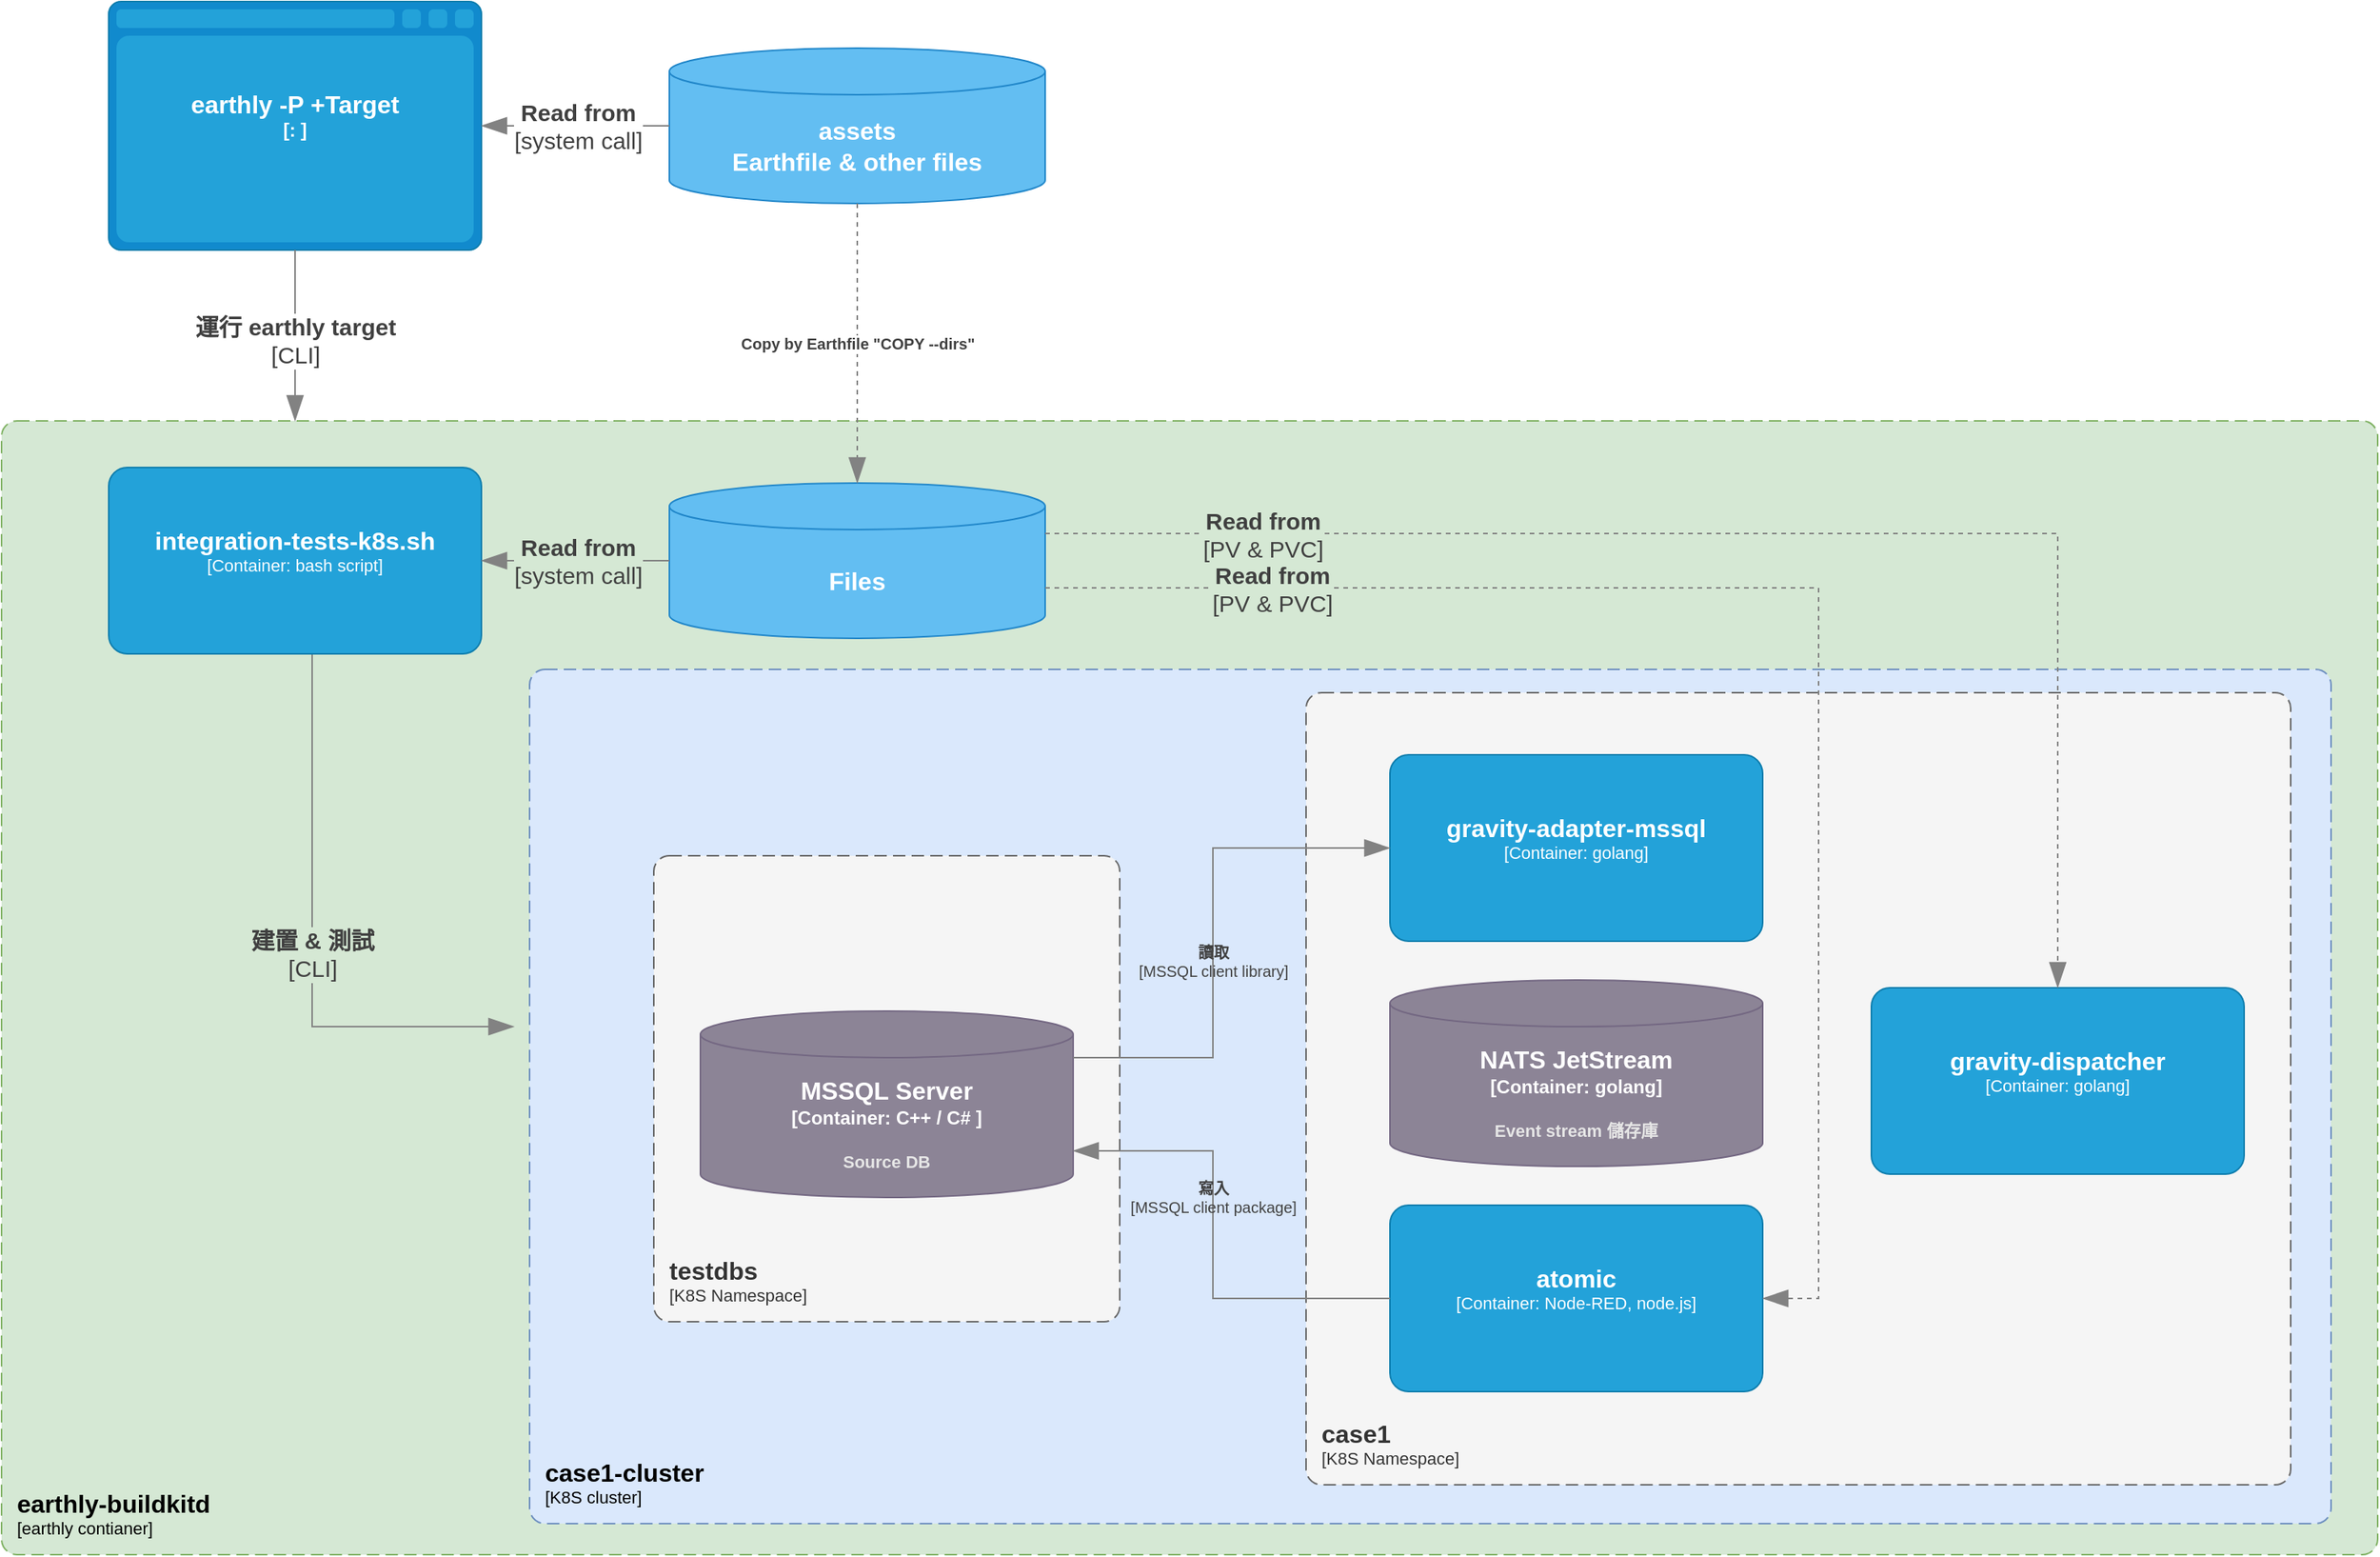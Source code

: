 <mxfile>
    <diagram id="F4i0uke9vecFrWTo_duP" name="Page-1">
        <mxGraphModel dx="1852" dy="822" grid="1" gridSize="10" guides="1" tooltips="1" connect="1" arrows="1" fold="1" page="1" pageScale="1" pageWidth="827" pageHeight="1169" background="#ffffff" math="0" shadow="0">
            <root>
                <mxCell id="0"/>
                <mxCell id="1" parent="0"/>
                <object placeholders="1" c4Name="earthly-buildkitd" c4Type="SystemScopeBoundary" c4Application="earthly contianer" label="&lt;font style=&quot;font-size: 16px&quot;&gt;&lt;b&gt;&lt;div style=&quot;text-align: left&quot;&gt;%c4Name%&lt;/div&gt;&lt;/b&gt;&lt;/font&gt;&lt;div style=&quot;text-align: left&quot;&gt;[%c4Application%]&lt;/div&gt;" id="40">
                    <mxCell style="rounded=1;fontSize=11;whiteSpace=wrap;html=1;dashed=1;arcSize=20;fillColor=#d5e8d4;strokeColor=#82b366;labelBackgroundColor=none;align=left;verticalAlign=bottom;labelBorderColor=none;spacingTop=0;spacing=10;dashPattern=8 4;metaEdit=1;rotatable=0;perimeter=rectanglePerimeter;noLabel=0;labelPadding=0;allowArrows=0;connectable=0;expand=0;recursiveResize=0;editable=1;pointerEvents=0;absoluteArcSize=1;points=[[0.25,0,0],[0.5,0,0],[0.75,0,0],[1,0.25,0],[1,0.5,0],[1,0.75,0],[0.75,1,0],[0.5,1,0],[0.25,1,0],[0,0.75,0],[0,0.5,0],[0,0.25,0]];" parent="1" vertex="1">
                        <mxGeometry x="-140" y="360" width="1530" height="730" as="geometry"/>
                    </mxCell>
                </object>
                <object placeholders="1" c4Type="earthly -P +Target" c4Container="" c4Technology="" c4Description="" label="&lt;font style=&quot;font-size: 16px&quot;&gt;&lt;b&gt;%c4Type%&lt;/font&gt;&lt;div&gt;[%c4Container%:&amp;nbsp;%c4Technology%]&lt;/div&gt;&lt;br&gt;&lt;div&gt;&lt;font style=&quot;font-size: 11px&quot;&gt;&lt;font color=&quot;#E6E6E6&quot;&gt;%c4Description%&lt;/font&gt;&lt;/div&gt;" id="60">
                    <mxCell style="shape=mxgraph.c4.webBrowserContainer;whiteSpace=wrap;html=1;boundedLbl=1;rounded=0;labelBackgroundColor=none;fillColor=#118ACD;fontSize=12;fontColor=#ffffff;align=center;strokeColor=#0E7DAD;metaEdit=1;points=[[0.5,0,0],[1,0.25,0],[1,0.5,0],[1,0.75,0],[0.5,1,0],[0,0.75,0],[0,0.5,0],[0,0.25,0]];resizable=0;" parent="1" vertex="1">
                        <mxGeometry x="-71" y="90" width="240" height="160" as="geometry"/>
                    </mxCell>
                </object>
                <object placeholders="1" c4Type="Relationship" c4Technology="CLI" c4Description="建置 &amp; 測試" label="&lt;div style=&quot;text-align: left; font-size: 15px;&quot;&gt;&lt;div style=&quot;text-align: center; font-size: 15px;&quot;&gt;&lt;b style=&quot;font-size: 15px;&quot;&gt;%c4Description%&lt;/b&gt;&lt;/div&gt;&lt;div style=&quot;text-align: center; font-size: 15px;&quot;&gt;[%c4Technology%]&lt;/div&gt;&lt;/div&gt;" id="66">
                    <mxCell style="endArrow=blockThin;html=1;fontSize=15;fontColor=#404040;strokeWidth=1;endFill=1;strokeColor=#828282;elbow=vertical;metaEdit=1;endSize=14;startSize=14;jumpStyle=arc;jumpSize=16;rounded=0;edgeStyle=orthogonalEdgeStyle;exitX=0.5;exitY=1;exitDx=0;exitDy=0;exitPerimeter=0;labelBackgroundColor=#D5E8D4;" parent="1" source="67" edge="1">
                        <mxGeometry x="0.067" width="240" relative="1" as="geometry">
                            <mxPoint x="210" y="110" as="sourcePoint"/>
                            <mxPoint x="190" y="750" as="targetPoint"/>
                            <Array as="points">
                                <mxPoint x="60" y="750"/>
                            </Array>
                            <mxPoint as="offset"/>
                        </mxGeometry>
                    </mxCell>
                </object>
                <object placeholders="1" c4Name="integration-tests-k8s.sh" c4Type="Container" c4Technology="bash script" c4Description="" label="&lt;font style=&quot;font-size: 16px&quot;&gt;&lt;b&gt;%c4Name%&lt;/b&gt;&lt;/font&gt;&lt;div&gt;[%c4Type%: %c4Technology%]&lt;/div&gt;&lt;br&gt;&lt;div&gt;&lt;font style=&quot;font-size: 11px&quot;&gt;&lt;font color=&quot;#E6E6E6&quot;&gt;%c4Description%&lt;/font&gt;&lt;/div&gt;" id="67">
                    <mxCell style="rounded=1;whiteSpace=wrap;html=1;fontSize=11;labelBackgroundColor=none;fillColor=#23A2D9;fontColor=#ffffff;align=center;arcSize=10;strokeColor=#0E7DAD;metaEdit=1;resizable=0;points=[[0.25,0,0],[0.5,0,0],[0.75,0,0],[1,0.25,0],[1,0.5,0],[1,0.75,0],[0.75,1,0],[0.5,1,0],[0.25,1,0],[0,0.75,0],[0,0.5,0],[0,0.25,0]];" parent="1" vertex="1">
                        <mxGeometry x="-71" y="390" width="240" height="120" as="geometry"/>
                    </mxCell>
                </object>
                <object placeholders="1" c4Type="Relationship" c4Technology="CLI" c4Description="運行 earthly target" label="&lt;div style=&quot;text-align: left; font-size: 15px;&quot;&gt;&lt;div style=&quot;text-align: center; font-size: 15px;&quot;&gt;&lt;b style=&quot;font-size: 15px;&quot;&gt;%c4Description%&lt;/b&gt;&lt;/div&gt;&lt;div style=&quot;text-align: center; font-size: 15px;&quot;&gt;[%c4Technology%]&lt;/div&gt;&lt;/div&gt;" id="68">
                    <mxCell style="endArrow=blockThin;html=1;fontSize=15;fontColor=#404040;strokeWidth=1;endFill=1;strokeColor=#828282;elbow=vertical;metaEdit=1;endSize=14;startSize=14;jumpStyle=arc;jumpSize=16;rounded=0;edgeStyle=orthogonalEdgeStyle;exitX=0.5;exitY=1;exitDx=0;exitDy=0;exitPerimeter=0;" parent="1" source="60" edge="1">
                        <mxGeometry x="0.067" width="240" relative="1" as="geometry">
                            <mxPoint x="59" y="440" as="sourcePoint"/>
                            <mxPoint x="49.0" y="360" as="targetPoint"/>
                            <Array as="points"/>
                            <mxPoint as="offset"/>
                        </mxGeometry>
                    </mxCell>
                </object>
                <mxCell id="69" value="assets&lt;br&gt;Earthfile &amp;amp; other files" style="shape=cylinder3;whiteSpace=wrap;html=1;boundedLbl=1;backgroundOutline=1;size=15;strokeColor=#2086C9;fontSize=16;fillColor=#63BEF2;fontColor=#FFFFFF;fontStyle=1" parent="1" vertex="1">
                    <mxGeometry x="290" y="120" width="242" height="100" as="geometry"/>
                </mxCell>
                <object placeholders="1" c4Type="Relationship" c4Technology="system call" c4Description="Read from" label="&lt;div style=&quot;text-align: left; font-size: 15px;&quot;&gt;&lt;div style=&quot;text-align: center; font-size: 15px;&quot;&gt;&lt;b style=&quot;font-size: 15px;&quot;&gt;%c4Description%&lt;/b&gt;&lt;/div&gt;&lt;div style=&quot;text-align: center; font-size: 15px;&quot;&gt;[%c4Technology%]&lt;/div&gt;&lt;/div&gt;" id="70">
                    <mxCell style="endArrow=blockThin;html=1;fontSize=15;fontColor=#404040;strokeWidth=1;endFill=1;strokeColor=#828282;elbow=vertical;metaEdit=1;endSize=14;startSize=14;jumpStyle=arc;jumpSize=16;rounded=0;edgeStyle=orthogonalEdgeStyle;labelBackgroundColor=#FFFFFF;exitX=0;exitY=0.5;exitDx=0;exitDy=0;exitPerimeter=0;entryX=1;entryY=0.5;entryDx=0;entryDy=0;entryPerimeter=0;" parent="1" source="69" target="60" edge="1">
                        <mxGeometry x="-0.02" width="240" relative="1" as="geometry">
                            <mxPoint x="-91" y="110" as="sourcePoint"/>
                            <mxPoint x="-151" y="170" as="targetPoint"/>
                            <Array as="points"/>
                            <mxPoint as="offset"/>
                        </mxGeometry>
                    </mxCell>
                </object>
                <mxCell id="72" value="" style="group" parent="1" vertex="1" connectable="0">
                    <mxGeometry x="200" y="520" width="1160" height="550" as="geometry"/>
                </mxCell>
                <object placeholders="1" c4Name="case1-cluster" c4Type="SystemScopeBoundary" c4Application="K8S cluster" label="&lt;font style=&quot;font-size: 16px&quot;&gt;&lt;b&gt;&lt;div style=&quot;text-align: left&quot;&gt;%c4Name%&lt;/div&gt;&lt;/b&gt;&lt;/font&gt;&lt;div style=&quot;text-align: left&quot;&gt;[%c4Application%]&lt;/div&gt;" id="41">
                    <mxCell style="rounded=1;fontSize=11;whiteSpace=wrap;html=1;dashed=1;arcSize=20;fillColor=#dae8fc;strokeColor=#6c8ebf;labelBackgroundColor=none;align=left;verticalAlign=bottom;labelBorderColor=none;spacingTop=0;spacing=10;dashPattern=8 4;metaEdit=1;rotatable=0;perimeter=rectanglePerimeter;noLabel=0;labelPadding=0;allowArrows=0;connectable=0;expand=0;recursiveResize=0;editable=1;pointerEvents=0;absoluteArcSize=1;points=[[0.25,0,0],[0.5,0,0],[0.75,0,0],[1,0.25,0],[1,0.5,0],[1,0.75,0],[0.75,1,0],[0.5,1,0],[0.25,1,0],[0,0.75,0],[0,0.5,0],[0,0.25,0]];" parent="72" vertex="1">
                        <mxGeometry width="1160" height="550" as="geometry"/>
                    </mxCell>
                </object>
                <object placeholders="1" c4Name="case1" c4Type="SystemScopeBoundary" c4Application="K8S Namespace" label="&lt;font style=&quot;font-size: 16px&quot;&gt;&lt;b&gt;&lt;div style=&quot;text-align: left&quot;&gt;%c4Name%&lt;/div&gt;&lt;/b&gt;&lt;/font&gt;&lt;div style=&quot;text-align: left&quot;&gt;[%c4Application%]&lt;/div&gt;" id="48">
                    <mxCell style="rounded=1;fontSize=11;whiteSpace=wrap;html=1;dashed=1;arcSize=20;fillColor=#f5f5f5;strokeColor=#666666;labelBackgroundColor=none;align=left;verticalAlign=bottom;labelBorderColor=none;spacingTop=0;spacing=10;dashPattern=8 4;metaEdit=1;rotatable=0;perimeter=rectanglePerimeter;noLabel=0;labelPadding=0;allowArrows=0;connectable=0;expand=0;recursiveResize=0;editable=1;pointerEvents=0;absoluteArcSize=1;points=[[0.25,0,0],[0.5,0,0],[0.75,0,0],[1,0.25,0],[1,0.5,0],[1,0.75,0],[0.75,1,0],[0.5,1,0],[0.25,1,0],[0,0.75,0],[0,0.5,0],[0,0.25,0]];fontColor=#333333;" parent="72" vertex="1">
                        <mxGeometry x="500" y="15" width="634" height="510" as="geometry"/>
                    </mxCell>
                </object>
                <object placeholders="1" c4Type="NATS JetStream" c4Container="Container" c4Technology="golang" c4Description="Event stream 儲存庫" label="&lt;font style=&quot;font-size: 16px&quot;&gt;&lt;b&gt;%c4Type%&lt;/font&gt;&lt;div&gt;[%c4Container%:&amp;nbsp;%c4Technology%]&lt;/div&gt;&lt;br&gt;&lt;div&gt;&lt;font style=&quot;font-size: 11px&quot;&gt;&lt;font color=&quot;#E6E6E6&quot;&gt;%c4Description%&lt;/font&gt;&lt;/div&gt;" id="49">
                    <mxCell style="shape=cylinder3;size=15;whiteSpace=wrap;html=1;boundedLbl=1;rounded=0;labelBackgroundColor=none;fillColor=#8C8496;fontSize=12;fontColor=#ffffff;align=center;strokeColor=#736782;metaEdit=1;points=[[0.5,0,0],[1,0.25,0],[1,0.5,0],[1,0.75,0],[0.5,1,0],[0,0.75,0],[0,0.5,0],[0,0.25,0]];resizable=0;" parent="72" vertex="1">
                        <mxGeometry x="554" y="200" width="240" height="120" as="geometry"/>
                    </mxCell>
                </object>
                <object placeholders="1" c4Name="atomic" c4Type="Container" c4Technology="Node-RED, node.js" c4Description="" label="&lt;font style=&quot;font-size: 16px&quot;&gt;&lt;b&gt;%c4Name%&lt;/b&gt;&lt;/font&gt;&lt;div&gt;[%c4Type%: %c4Technology%]&lt;/div&gt;&lt;br&gt;&lt;div&gt;&lt;font style=&quot;font-size: 11px&quot;&gt;&lt;font color=&quot;#E6E6E6&quot;&gt;%c4Description%&lt;/font&gt;&lt;/div&gt;" id="50">
                    <mxCell style="rounded=1;whiteSpace=wrap;html=1;fontSize=11;labelBackgroundColor=none;fillColor=#23A2D9;fontColor=#ffffff;align=center;arcSize=10;strokeColor=#0E7DAD;metaEdit=1;resizable=0;points=[[0.25,0,0],[0.5,0,0],[0.75,0,0],[1,0.25,0],[1,0.5,0],[1,0.75,0],[0.75,1,0],[0.5,1,0],[0.25,1,0],[0,0.75,0],[0,0.5,0],[0,0.25,0]];" parent="72" vertex="1">
                        <mxGeometry x="554" y="345" width="240" height="120" as="geometry"/>
                    </mxCell>
                </object>
                <object placeholders="1" c4Name="gravity-adapter-mssql" c4Type="Container" c4Technology="golang" c4Description="" label="&lt;font style=&quot;font-size: 16px&quot;&gt;&lt;b&gt;%c4Name%&lt;/b&gt;&lt;/font&gt;&lt;div&gt;[%c4Type%: %c4Technology%]&lt;/div&gt;&lt;br&gt;&lt;div&gt;&lt;font style=&quot;font-size: 11px&quot;&gt;&lt;font color=&quot;#E6E6E6&quot;&gt;%c4Description%&lt;/font&gt;&lt;/div&gt;" id="51">
                    <mxCell style="rounded=1;whiteSpace=wrap;html=1;fontSize=11;labelBackgroundColor=none;fillColor=#23A2D9;fontColor=#ffffff;align=center;arcSize=10;strokeColor=#0E7DAD;metaEdit=1;resizable=0;points=[[0.25,0,0],[0.5,0,0],[0.75,0,0],[1,0.25,0],[1,0.5,0],[1,0.75,0],[0.75,1,0],[0.5,1,0],[0.25,1,0],[0,0.75,0],[0,0.5,0],[0,0.25,0]];" parent="72" vertex="1">
                        <mxGeometry x="554" y="55" width="240" height="120" as="geometry"/>
                    </mxCell>
                </object>
                <object placeholders="1" c4Name="gravity-dispatcher" c4Type="Container" c4Technology="golang" c4Description="" label="&lt;font style=&quot;font-size: 16px&quot;&gt;&lt;b&gt;%c4Name%&lt;/b&gt;&lt;/font&gt;&lt;div&gt;[%c4Type%: %c4Technology%]&lt;/div&gt;&lt;br&gt;&lt;div&gt;&lt;font style=&quot;font-size: 11px&quot;&gt;&lt;font color=&quot;#E6E6E6&quot;&gt;%c4Description%&lt;/font&gt;&lt;/div&gt;" id="52">
                    <mxCell style="rounded=1;whiteSpace=wrap;html=1;fontSize=11;labelBackgroundColor=none;fillColor=#23A2D9;fontColor=#ffffff;align=center;arcSize=10;strokeColor=#0E7DAD;metaEdit=1;resizable=0;points=[[0.25,0,0],[0.5,0,0],[0.75,0,0],[1,0.25,0],[1,0.5,0],[1,0.75,0],[0.75,1,0],[0.5,1,0],[0.25,1,0],[0,0.75,0],[0,0.5,0],[0,0.25,0]];" parent="72" vertex="1">
                        <mxGeometry x="864" y="205" width="240" height="120" as="geometry"/>
                    </mxCell>
                </object>
                <object placeholders="1" c4Name="testdbs" c4Type="SystemScopeBoundary" c4Application="K8S Namespace" label="&lt;font style=&quot;font-size: 16px&quot;&gt;&lt;b&gt;&lt;div style=&quot;text-align: left&quot;&gt;%c4Name%&lt;/div&gt;&lt;/b&gt;&lt;/font&gt;&lt;div style=&quot;text-align: left&quot;&gt;[%c4Application%]&lt;/div&gt;" id="61">
                    <mxCell style="rounded=1;fontSize=11;whiteSpace=wrap;html=1;dashed=1;arcSize=20;fillColor=#f5f5f5;strokeColor=#666666;labelBackgroundColor=none;align=left;verticalAlign=bottom;labelBorderColor=none;spacingTop=0;spacing=10;dashPattern=8 4;metaEdit=1;rotatable=0;perimeter=rectanglePerimeter;noLabel=0;labelPadding=0;allowArrows=0;connectable=0;expand=0;recursiveResize=0;editable=1;pointerEvents=0;absoluteArcSize=1;points=[[0.25,0,0],[0.5,0,0],[0.75,0,0],[1,0.25,0],[1,0.5,0],[1,0.75,0],[0.75,1,0],[0.5,1,0],[0.25,1,0],[0,0.75,0],[0,0.5,0],[0,0.25,0]];fontColor=#333333;" parent="72" vertex="1">
                        <mxGeometry x="80" y="120" width="300" height="300" as="geometry"/>
                    </mxCell>
                </object>
                <object placeholders="1" c4Type="MSSQL Server" c4Container="Container" c4Technology="C++ / C# " c4Description="Source DB" label="&lt;font style=&quot;font-size: 16px&quot;&gt;&lt;b&gt;%c4Type%&lt;/font&gt;&lt;div&gt;[%c4Container%:&amp;nbsp;%c4Technology%]&lt;/div&gt;&lt;br&gt;&lt;div&gt;&lt;font style=&quot;font-size: 11px&quot;&gt;&lt;font color=&quot;#E6E6E6&quot;&gt;%c4Description%&lt;/font&gt;&lt;/div&gt;" id="62">
                    <mxCell style="shape=cylinder3;size=15;whiteSpace=wrap;html=1;boundedLbl=1;rounded=0;labelBackgroundColor=none;fillColor=#8C8496;fontSize=12;fontColor=#ffffff;align=center;strokeColor=#736782;metaEdit=1;points=[[0.5,0,0],[1,0.25,0],[1,0.5,0],[1,0.75,0],[0.5,1,0],[0,0.75,0],[0,0.5,0],[0,0.25,0]];resizable=0;" parent="72" vertex="1">
                        <mxGeometry x="110" y="220" width="240" height="120" as="geometry"/>
                    </mxCell>
                </object>
                <object placeholders="1" c4Type="Relationship" c4Technology="MSSQL client library" c4Description="讀取" label="&lt;div style=&quot;text-align: left&quot;&gt;&lt;div style=&quot;text-align: center&quot;&gt;&lt;b&gt;%c4Description%&lt;/b&gt;&lt;/div&gt;&lt;div style=&quot;text-align: center&quot;&gt;[%c4Technology%]&lt;/div&gt;&lt;/div&gt;" id="56">
                    <mxCell style="endArrow=blockThin;html=1;fontSize=10;fontColor=#404040;strokeWidth=1;endFill=1;strokeColor=#828282;elbow=vertical;metaEdit=1;endSize=14;startSize=14;jumpStyle=arc;jumpSize=16;rounded=0;edgeStyle=orthogonalEdgeStyle;entryX=0;entryY=0.5;entryDx=0;entryDy=0;entryPerimeter=0;labelBackgroundColor=none;exitX=1;exitY=0.25;exitDx=0;exitDy=0;exitPerimeter=0;" parent="72" source="62" target="51" edge="1">
                        <mxGeometry x="-0.1" width="240" relative="1" as="geometry">
                            <mxPoint x="-840" y="-50" as="sourcePoint"/>
                            <mxPoint x="-640" y="-90" as="targetPoint"/>
                            <Array as="points">
                                <mxPoint x="440" y="250"/>
                                <mxPoint x="440" y="115"/>
                            </Array>
                            <mxPoint as="offset"/>
                        </mxGeometry>
                    </mxCell>
                </object>
                <object placeholders="1" c4Type="Relationship" c4Technology="MSSQL client package" c4Description="寫入" label="&lt;div style=&quot;text-align: left&quot;&gt;&lt;div style=&quot;text-align: center&quot;&gt;&lt;b&gt;%c4Description%&lt;/b&gt;&lt;/div&gt;&lt;div style=&quot;text-align: center&quot;&gt;[%c4Technology%]&lt;/div&gt;&lt;/div&gt;" id="57">
                    <mxCell style="endArrow=blockThin;html=1;fontSize=10;fontColor=#404040;strokeWidth=1;endFill=1;strokeColor=#828282;elbow=vertical;metaEdit=1;endSize=14;startSize=14;jumpStyle=arc;jumpSize=16;rounded=0;edgeStyle=orthogonalEdgeStyle;exitX=0;exitY=0.5;exitDx=0;exitDy=0;exitPerimeter=0;entryX=1;entryY=0.75;entryDx=0;entryDy=0;entryPerimeter=0;labelBackgroundColor=none;" parent="72" source="50" edge="1" target="62">
                        <mxGeometry x="0.197" width="240" relative="1" as="geometry">
                            <mxPoint x="518" y="330" as="sourcePoint"/>
                            <mxPoint x="350" y="420" as="targetPoint"/>
                            <Array as="points">
                                <mxPoint x="440" y="405"/>
                                <mxPoint x="440" y="310"/>
                            </Array>
                            <mxPoint as="offset"/>
                        </mxGeometry>
                    </mxCell>
                </object>
                <mxCell id="73" value="Files" style="shape=cylinder3;whiteSpace=wrap;html=1;boundedLbl=1;backgroundOutline=1;size=15;strokeColor=#2086C9;fontSize=16;fillColor=#63BEF2;fontColor=#FFFFFF;fontStyle=1" vertex="1" parent="1">
                    <mxGeometry x="290" y="400" width="242" height="100" as="geometry"/>
                </mxCell>
                <object placeholders="1" c4Type="Relationship" c4Technology="system call" c4Description="Read from" label="&lt;div style=&quot;text-align: left; font-size: 15px;&quot;&gt;&lt;div style=&quot;text-align: center; font-size: 15px;&quot;&gt;&lt;b style=&quot;font-size: 15px;&quot;&gt;%c4Description%&lt;/b&gt;&lt;/div&gt;&lt;div style=&quot;text-align: center; font-size: 15px;&quot;&gt;[%c4Technology%]&lt;/div&gt;&lt;/div&gt;" id="74">
                    <mxCell style="endArrow=blockThin;html=1;fontSize=15;fontColor=#404040;strokeWidth=1;endFill=1;strokeColor=#828282;elbow=vertical;metaEdit=1;endSize=14;startSize=14;jumpStyle=arc;jumpSize=16;rounded=0;edgeStyle=orthogonalEdgeStyle;labelBackgroundColor=#D5E8D4;exitX=0;exitY=0.5;exitDx=0;exitDy=0;exitPerimeter=0;entryX=1;entryY=0.5;entryDx=0;entryDy=0;entryPerimeter=0;" edge="1" parent="1" source="73" target="67">
                        <mxGeometry x="-0.02" width="240" relative="1" as="geometry">
                            <mxPoint x="280" y="180" as="sourcePoint"/>
                            <mxPoint x="179" y="180" as="targetPoint"/>
                            <Array as="points"/>
                            <mxPoint as="offset"/>
                        </mxGeometry>
                    </mxCell>
                </object>
                <object placeholders="1" c4Type="Relationship" c4Technology="PV &amp; PVC" c4Description="Read from" label="&lt;div style=&quot;text-align: left; font-size: 15px;&quot;&gt;&lt;div style=&quot;text-align: center; font-size: 15px;&quot;&gt;&lt;b style=&quot;font-size: 15px;&quot;&gt;%c4Description%&lt;/b&gt;&lt;/div&gt;&lt;div style=&quot;text-align: center; font-size: 15px;&quot;&gt;[%c4Technology%]&lt;/div&gt;&lt;/div&gt;" id="75">
                    <mxCell style="endArrow=blockThin;html=1;fontSize=15;fontColor=#404040;strokeWidth=1;endFill=1;strokeColor=#828282;elbow=vertical;metaEdit=1;endSize=14;startSize=14;jumpStyle=arc;jumpSize=16;rounded=0;edgeStyle=orthogonalEdgeStyle;labelBackgroundColor=#D5E8D4;exitX=1;exitY=0;exitDx=0;exitDy=32.5;exitPerimeter=0;entryX=0.5;entryY=0;entryDx=0;entryDy=0;entryPerimeter=0;dashed=1;" edge="1" parent="1" source="73" target="52">
                        <mxGeometry x="-0.705" width="240" relative="1" as="geometry">
                            <mxPoint x="300" y="450" as="sourcePoint"/>
                            <mxPoint x="1130" y="680" as="targetPoint"/>
                            <Array as="points"/>
                            <mxPoint as="offset"/>
                        </mxGeometry>
                    </mxCell>
                </object>
                <object placeholders="1" c4Type="Relationship" c4Technology="PV &amp; PVC" c4Description="Read from" label="&lt;div style=&quot;text-align: left; font-size: 15px;&quot;&gt;&lt;div style=&quot;text-align: center; font-size: 15px;&quot;&gt;&lt;b style=&quot;font-size: 15px;&quot;&gt;%c4Description%&lt;/b&gt;&lt;/div&gt;&lt;div style=&quot;text-align: center; font-size: 15px;&quot;&gt;[%c4Technology%]&lt;/div&gt;&lt;/div&gt;" id="76">
                    <mxCell style="endArrow=blockThin;html=1;fontSize=15;fontColor=#404040;strokeWidth=1;endFill=1;strokeColor=#828282;elbow=vertical;metaEdit=1;endSize=14;startSize=14;jumpStyle=arc;jumpSize=16;rounded=0;edgeStyle=orthogonalEdgeStyle;labelBackgroundColor=#D5E8D4;exitX=1;exitY=0;exitDx=0;exitDy=67.5;exitPerimeter=0;entryX=1;entryY=0.5;entryDx=0;entryDy=0;entryPerimeter=0;dashed=1;" edge="1" parent="1" source="73" target="50">
                        <mxGeometry x="-0.705" width="240" relative="1" as="geometry">
                            <mxPoint x="542" y="442.5" as="sourcePoint"/>
                            <mxPoint x="1194" y="735" as="targetPoint"/>
                            <Array as="points">
                                <mxPoint x="1030" y="467"/>
                                <mxPoint x="1030" y="925"/>
                            </Array>
                            <mxPoint as="offset"/>
                        </mxGeometry>
                    </mxCell>
                </object>
                <object placeholders="1" c4Type="Relationship" c4Description="Copy by Earthfile &quot;COPY --dirs&quot;" label="&lt;div style=&quot;text-align: left&quot;&gt;&lt;div style=&quot;text-align: center&quot;&gt;&lt;b&gt;%c4Description%&lt;/b&gt;&lt;/div&gt;&lt;/div&gt;" id="77">
                    <mxCell style="endArrow=blockThin;html=1;fontSize=10;fontColor=#404040;strokeWidth=1;endFill=1;strokeColor=#828282;elbow=vertical;metaEdit=1;endSize=14;startSize=14;jumpStyle=arc;jumpSize=16;rounded=0;edgeStyle=orthogonalEdgeStyle;dashed=1;labelBackgroundColor=#FFFFFF;exitX=0.5;exitY=1;exitDx=0;exitDy=0;exitPerimeter=0;entryX=0.5;entryY=0;entryDx=0;entryDy=0;entryPerimeter=0;" edge="1" parent="1" source="69" target="73">
                        <mxGeometry width="240" relative="1" as="geometry">
                            <mxPoint x="480" y="280" as="sourcePoint"/>
                            <mxPoint x="720" y="280" as="targetPoint"/>
                            <mxPoint as="offset"/>
                        </mxGeometry>
                    </mxCell>
                </object>
            </root>
        </mxGraphModel>
    </diagram>
</mxfile>